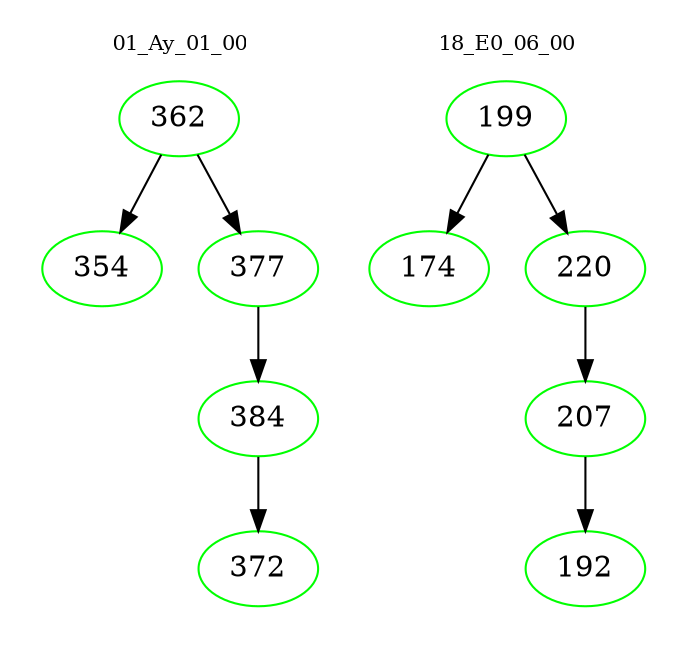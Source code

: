 digraph{
subgraph cluster_0 {
color = white
label = "01_Ay_01_00";
fontsize=10;
T0_362 [label="362", color="green"]
T0_362 -> T0_354 [color="black"]
T0_354 [label="354", color="green"]
T0_362 -> T0_377 [color="black"]
T0_377 [label="377", color="green"]
T0_377 -> T0_384 [color="black"]
T0_384 [label="384", color="green"]
T0_384 -> T0_372 [color="black"]
T0_372 [label="372", color="green"]
}
subgraph cluster_1 {
color = white
label = "18_E0_06_00";
fontsize=10;
T1_199 [label="199", color="green"]
T1_199 -> T1_174 [color="black"]
T1_174 [label="174", color="green"]
T1_199 -> T1_220 [color="black"]
T1_220 [label="220", color="green"]
T1_220 -> T1_207 [color="black"]
T1_207 [label="207", color="green"]
T1_207 -> T1_192 [color="black"]
T1_192 [label="192", color="green"]
}
}

